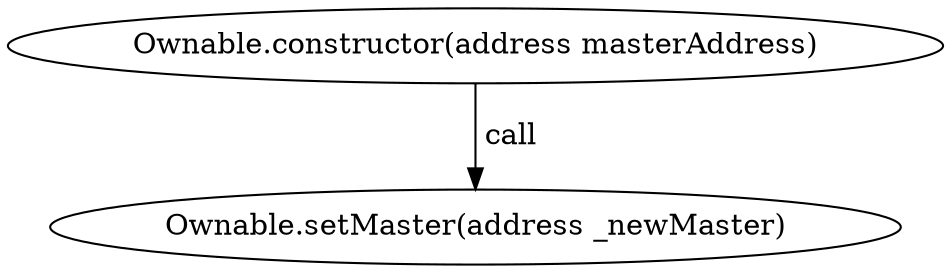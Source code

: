 digraph "" {
	graph [bb="0,0,373.86,124.8"];
	node [label="\N"];
	"Ownable.constructor(address masterAddress)"	 [height=0.5,
		pos="186.93,106.8",
		width=5.1924];
	"Ownable.setMaster(address _newMaster)"	 [height=0.5,
		pos="186.93,18",
		width=4.7603];
	"Ownable.constructor(address masterAddress)" -> "Ownable.setMaster(address _newMaster)" [key=call,
	label=" call",
	lp="198.78,62.4",
	pos="e,186.93,36.072 186.93,88.401 186.93,76.295 186.93,60.208 186.93,46.467"];
}
digraph "" {
	graph [bb="0,0,373.86,124.8"];
	node [label="\N"];
	"Ownable.constructor(address masterAddress)"	 [height=0.5,
		pos="186.93,106.8",
		width=5.1924];
	"Ownable.setMaster(address _newMaster)"	 [height=0.5,
		pos="186.93,18",
		width=4.7603];
	"Ownable.constructor(address masterAddress)" -> "Ownable.setMaster(address _newMaster)" [key=call,
	label=" call",
	lp="198.78,62.4",
	pos="e,186.93,36.072 186.93,88.401 186.93,76.295 186.93,60.208 186.93,46.467"];
}
digraph "" {
	graph [bb="0,0,373.86,124.8"];
	node [label="\N"];
	"Ownable.constructor(address masterAddress)"	 [height=0.5,
		pos="186.93,106.8",
		width=5.1924];
	"Ownable.setMaster(address _newMaster)"	 [height=0.5,
		pos="186.93,18",
		width=4.7603];
	"Ownable.constructor(address masterAddress)" -> "Ownable.setMaster(address _newMaster)" [key=call,
	label=" call",
	lp="198.78,62.4",
	pos="e,186.93,36.072 186.93,88.401 186.93,76.295 186.93,60.208 186.93,46.467"];
}
